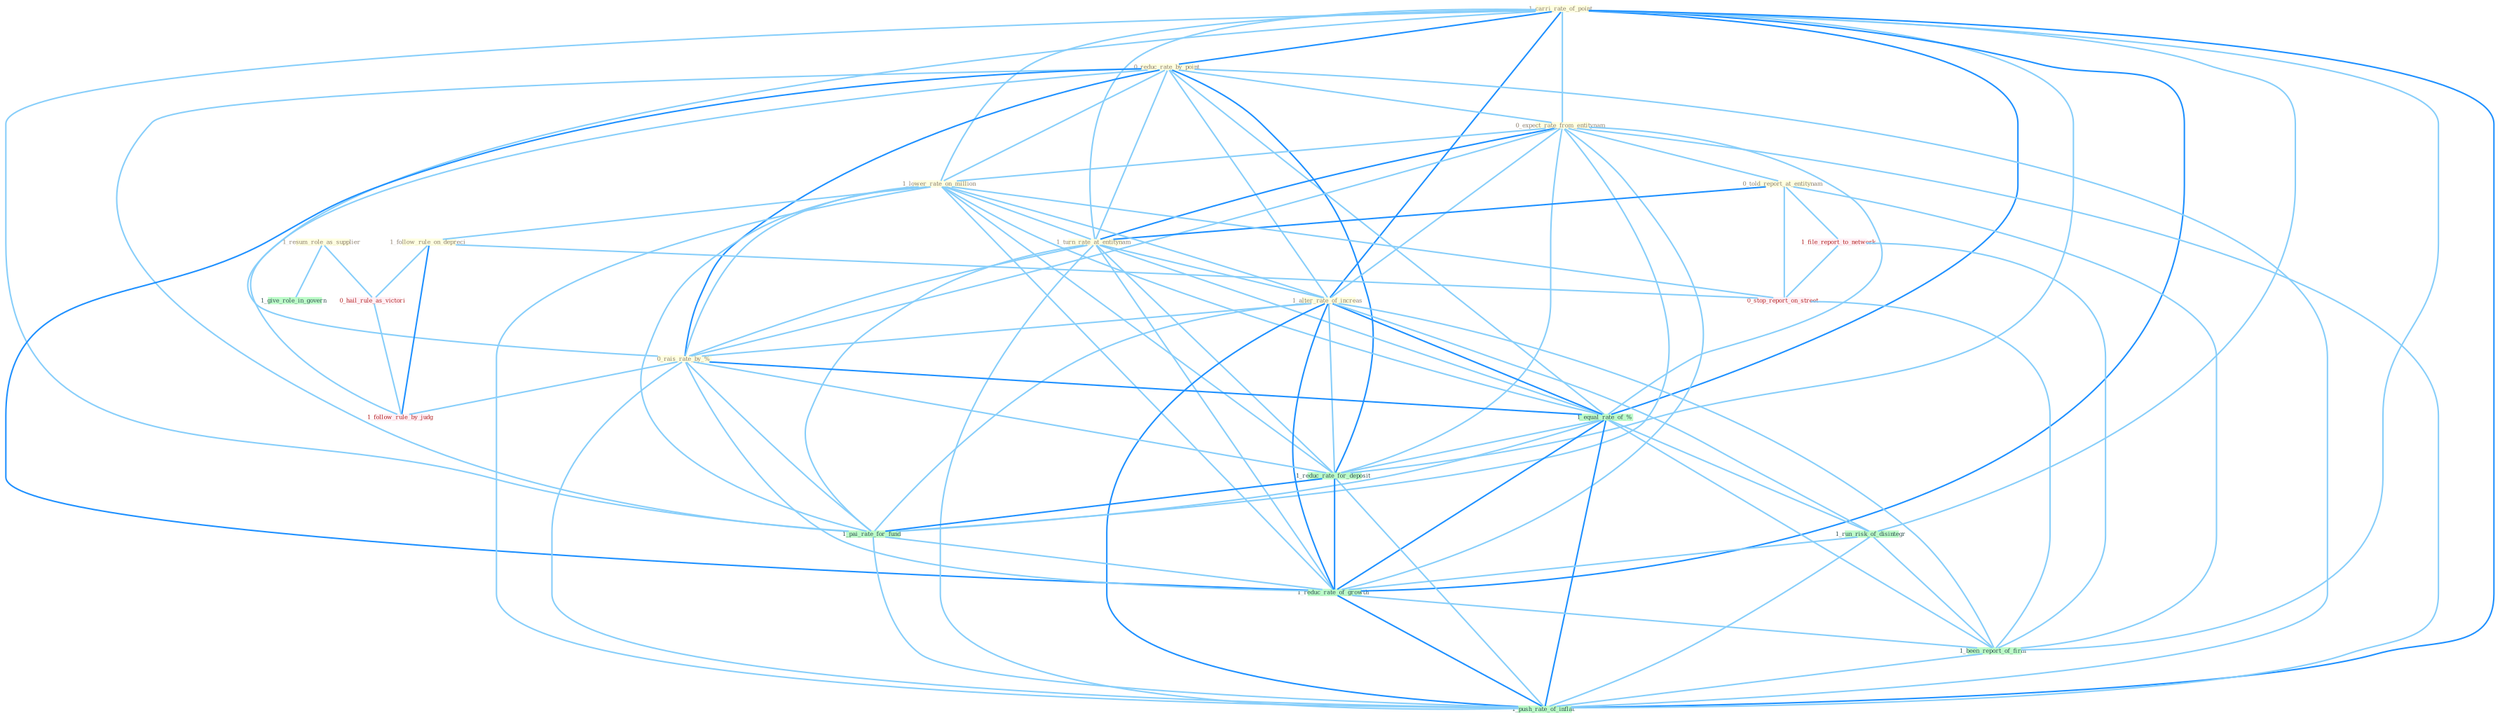 Graph G{ 
    node
    [shape=polygon,style=filled,width=.5,height=.06,color="#BDFCC9",fixedsize=true,fontsize=4,
    fontcolor="#2f4f4f"];
    {node
    [color="#ffffe0", fontcolor="#8b7d6b"] "1_resum_role_as_supplier " "1_carri_rate_of_point " "0_reduc_rate_by_point " "0_expect_rate_from_entitynam " "0_told_report_at_entitynam " "1_lower_rate_on_million " "1_follow_rule_on_depreci " "1_turn_rate_at_entitynam " "1_alter_rate_of_increas " "0_rais_rate_by_% "}
{node [color="#fff0f5", fontcolor="#b22222"] "1_file_report_to_network " "0_stop_report_on_street " "0_hail_rule_as_victori " "1_follow_rule_by_judg "}
edge [color="#B0E2FF"];

	"1_resum_role_as_supplier " -- "1_give_role_in_govern " [w="1", color="#87cefa" ];
	"1_resum_role_as_supplier " -- "0_hail_rule_as_victori " [w="1", color="#87cefa" ];
	"1_carri_rate_of_point " -- "0_reduc_rate_by_point " [w="2", color="#1e90ff" , len=0.8];
	"1_carri_rate_of_point " -- "0_expect_rate_from_entitynam " [w="1", color="#87cefa" ];
	"1_carri_rate_of_point " -- "1_lower_rate_on_million " [w="1", color="#87cefa" ];
	"1_carri_rate_of_point " -- "1_turn_rate_at_entitynam " [w="1", color="#87cefa" ];
	"1_carri_rate_of_point " -- "1_alter_rate_of_increas " [w="2", color="#1e90ff" , len=0.8];
	"1_carri_rate_of_point " -- "0_rais_rate_by_% " [w="1", color="#87cefa" ];
	"1_carri_rate_of_point " -- "1_equal_rate_of_% " [w="2", color="#1e90ff" , len=0.8];
	"1_carri_rate_of_point " -- "1_reduc_rate_for_deposit " [w="1", color="#87cefa" ];
	"1_carri_rate_of_point " -- "1_pai_rate_for_fund " [w="1", color="#87cefa" ];
	"1_carri_rate_of_point " -- "1_run_risk_of_disintegr " [w="1", color="#87cefa" ];
	"1_carri_rate_of_point " -- "1_reduc_rate_of_growth " [w="2", color="#1e90ff" , len=0.8];
	"1_carri_rate_of_point " -- "1_been_report_of_firm " [w="1", color="#87cefa" ];
	"1_carri_rate_of_point " -- "1_push_rate_of_inflat " [w="2", color="#1e90ff" , len=0.8];
	"0_reduc_rate_by_point " -- "0_expect_rate_from_entitynam " [w="1", color="#87cefa" ];
	"0_reduc_rate_by_point " -- "1_lower_rate_on_million " [w="1", color="#87cefa" ];
	"0_reduc_rate_by_point " -- "1_turn_rate_at_entitynam " [w="1", color="#87cefa" ];
	"0_reduc_rate_by_point " -- "1_alter_rate_of_increas " [w="1", color="#87cefa" ];
	"0_reduc_rate_by_point " -- "0_rais_rate_by_% " [w="2", color="#1e90ff" , len=0.8];
	"0_reduc_rate_by_point " -- "1_equal_rate_of_% " [w="1", color="#87cefa" ];
	"0_reduc_rate_by_point " -- "1_reduc_rate_for_deposit " [w="2", color="#1e90ff" , len=0.8];
	"0_reduc_rate_by_point " -- "1_pai_rate_for_fund " [w="1", color="#87cefa" ];
	"0_reduc_rate_by_point " -- "1_follow_rule_by_judg " [w="1", color="#87cefa" ];
	"0_reduc_rate_by_point " -- "1_reduc_rate_of_growth " [w="2", color="#1e90ff" , len=0.8];
	"0_reduc_rate_by_point " -- "1_push_rate_of_inflat " [w="1", color="#87cefa" ];
	"0_expect_rate_from_entitynam " -- "0_told_report_at_entitynam " [w="1", color="#87cefa" ];
	"0_expect_rate_from_entitynam " -- "1_lower_rate_on_million " [w="1", color="#87cefa" ];
	"0_expect_rate_from_entitynam " -- "1_turn_rate_at_entitynam " [w="2", color="#1e90ff" , len=0.8];
	"0_expect_rate_from_entitynam " -- "1_alter_rate_of_increas " [w="1", color="#87cefa" ];
	"0_expect_rate_from_entitynam " -- "0_rais_rate_by_% " [w="1", color="#87cefa" ];
	"0_expect_rate_from_entitynam " -- "1_equal_rate_of_% " [w="1", color="#87cefa" ];
	"0_expect_rate_from_entitynam " -- "1_reduc_rate_for_deposit " [w="1", color="#87cefa" ];
	"0_expect_rate_from_entitynam " -- "1_pai_rate_for_fund " [w="1", color="#87cefa" ];
	"0_expect_rate_from_entitynam " -- "1_reduc_rate_of_growth " [w="1", color="#87cefa" ];
	"0_expect_rate_from_entitynam " -- "1_push_rate_of_inflat " [w="1", color="#87cefa" ];
	"0_told_report_at_entitynam " -- "1_turn_rate_at_entitynam " [w="2", color="#1e90ff" , len=0.8];
	"0_told_report_at_entitynam " -- "1_file_report_to_network " [w="1", color="#87cefa" ];
	"0_told_report_at_entitynam " -- "0_stop_report_on_street " [w="1", color="#87cefa" ];
	"0_told_report_at_entitynam " -- "1_been_report_of_firm " [w="1", color="#87cefa" ];
	"1_lower_rate_on_million " -- "1_follow_rule_on_depreci " [w="1", color="#87cefa" ];
	"1_lower_rate_on_million " -- "1_turn_rate_at_entitynam " [w="1", color="#87cefa" ];
	"1_lower_rate_on_million " -- "1_alter_rate_of_increas " [w="1", color="#87cefa" ];
	"1_lower_rate_on_million " -- "0_rais_rate_by_% " [w="1", color="#87cefa" ];
	"1_lower_rate_on_million " -- "1_equal_rate_of_% " [w="1", color="#87cefa" ];
	"1_lower_rate_on_million " -- "0_stop_report_on_street " [w="1", color="#87cefa" ];
	"1_lower_rate_on_million " -- "1_reduc_rate_for_deposit " [w="1", color="#87cefa" ];
	"1_lower_rate_on_million " -- "1_pai_rate_for_fund " [w="1", color="#87cefa" ];
	"1_lower_rate_on_million " -- "1_reduc_rate_of_growth " [w="1", color="#87cefa" ];
	"1_lower_rate_on_million " -- "1_push_rate_of_inflat " [w="1", color="#87cefa" ];
	"1_follow_rule_on_depreci " -- "0_stop_report_on_street " [w="1", color="#87cefa" ];
	"1_follow_rule_on_depreci " -- "0_hail_rule_as_victori " [w="1", color="#87cefa" ];
	"1_follow_rule_on_depreci " -- "1_follow_rule_by_judg " [w="2", color="#1e90ff" , len=0.8];
	"1_turn_rate_at_entitynam " -- "1_alter_rate_of_increas " [w="1", color="#87cefa" ];
	"1_turn_rate_at_entitynam " -- "0_rais_rate_by_% " [w="1", color="#87cefa" ];
	"1_turn_rate_at_entitynam " -- "1_equal_rate_of_% " [w="1", color="#87cefa" ];
	"1_turn_rate_at_entitynam " -- "1_reduc_rate_for_deposit " [w="1", color="#87cefa" ];
	"1_turn_rate_at_entitynam " -- "1_pai_rate_for_fund " [w="1", color="#87cefa" ];
	"1_turn_rate_at_entitynam " -- "1_reduc_rate_of_growth " [w="1", color="#87cefa" ];
	"1_turn_rate_at_entitynam " -- "1_push_rate_of_inflat " [w="1", color="#87cefa" ];
	"1_alter_rate_of_increas " -- "0_rais_rate_by_% " [w="1", color="#87cefa" ];
	"1_alter_rate_of_increas " -- "1_equal_rate_of_% " [w="2", color="#1e90ff" , len=0.8];
	"1_alter_rate_of_increas " -- "1_reduc_rate_for_deposit " [w="1", color="#87cefa" ];
	"1_alter_rate_of_increas " -- "1_pai_rate_for_fund " [w="1", color="#87cefa" ];
	"1_alter_rate_of_increas " -- "1_run_risk_of_disintegr " [w="1", color="#87cefa" ];
	"1_alter_rate_of_increas " -- "1_reduc_rate_of_growth " [w="2", color="#1e90ff" , len=0.8];
	"1_alter_rate_of_increas " -- "1_been_report_of_firm " [w="1", color="#87cefa" ];
	"1_alter_rate_of_increas " -- "1_push_rate_of_inflat " [w="2", color="#1e90ff" , len=0.8];
	"0_rais_rate_by_% " -- "1_equal_rate_of_% " [w="2", color="#1e90ff" , len=0.8];
	"0_rais_rate_by_% " -- "1_reduc_rate_for_deposit " [w="1", color="#87cefa" ];
	"0_rais_rate_by_% " -- "1_pai_rate_for_fund " [w="1", color="#87cefa" ];
	"0_rais_rate_by_% " -- "1_follow_rule_by_judg " [w="1", color="#87cefa" ];
	"0_rais_rate_by_% " -- "1_reduc_rate_of_growth " [w="1", color="#87cefa" ];
	"0_rais_rate_by_% " -- "1_push_rate_of_inflat " [w="1", color="#87cefa" ];
	"1_file_report_to_network " -- "0_stop_report_on_street " [w="1", color="#87cefa" ];
	"1_file_report_to_network " -- "1_been_report_of_firm " [w="1", color="#87cefa" ];
	"1_equal_rate_of_% " -- "1_reduc_rate_for_deposit " [w="1", color="#87cefa" ];
	"1_equal_rate_of_% " -- "1_pai_rate_for_fund " [w="1", color="#87cefa" ];
	"1_equal_rate_of_% " -- "1_run_risk_of_disintegr " [w="1", color="#87cefa" ];
	"1_equal_rate_of_% " -- "1_reduc_rate_of_growth " [w="2", color="#1e90ff" , len=0.8];
	"1_equal_rate_of_% " -- "1_been_report_of_firm " [w="1", color="#87cefa" ];
	"1_equal_rate_of_% " -- "1_push_rate_of_inflat " [w="2", color="#1e90ff" , len=0.8];
	"0_stop_report_on_street " -- "1_been_report_of_firm " [w="1", color="#87cefa" ];
	"1_reduc_rate_for_deposit " -- "1_pai_rate_for_fund " [w="2", color="#1e90ff" , len=0.8];
	"1_reduc_rate_for_deposit " -- "1_reduc_rate_of_growth " [w="2", color="#1e90ff" , len=0.8];
	"1_reduc_rate_for_deposit " -- "1_push_rate_of_inflat " [w="1", color="#87cefa" ];
	"1_pai_rate_for_fund " -- "1_reduc_rate_of_growth " [w="1", color="#87cefa" ];
	"1_pai_rate_for_fund " -- "1_push_rate_of_inflat " [w="1", color="#87cefa" ];
	"0_hail_rule_as_victori " -- "1_follow_rule_by_judg " [w="1", color="#87cefa" ];
	"1_run_risk_of_disintegr " -- "1_reduc_rate_of_growth " [w="1", color="#87cefa" ];
	"1_run_risk_of_disintegr " -- "1_been_report_of_firm " [w="1", color="#87cefa" ];
	"1_run_risk_of_disintegr " -- "1_push_rate_of_inflat " [w="1", color="#87cefa" ];
	"1_reduc_rate_of_growth " -- "1_been_report_of_firm " [w="1", color="#87cefa" ];
	"1_reduc_rate_of_growth " -- "1_push_rate_of_inflat " [w="2", color="#1e90ff" , len=0.8];
	"1_been_report_of_firm " -- "1_push_rate_of_inflat " [w="1", color="#87cefa" ];
}